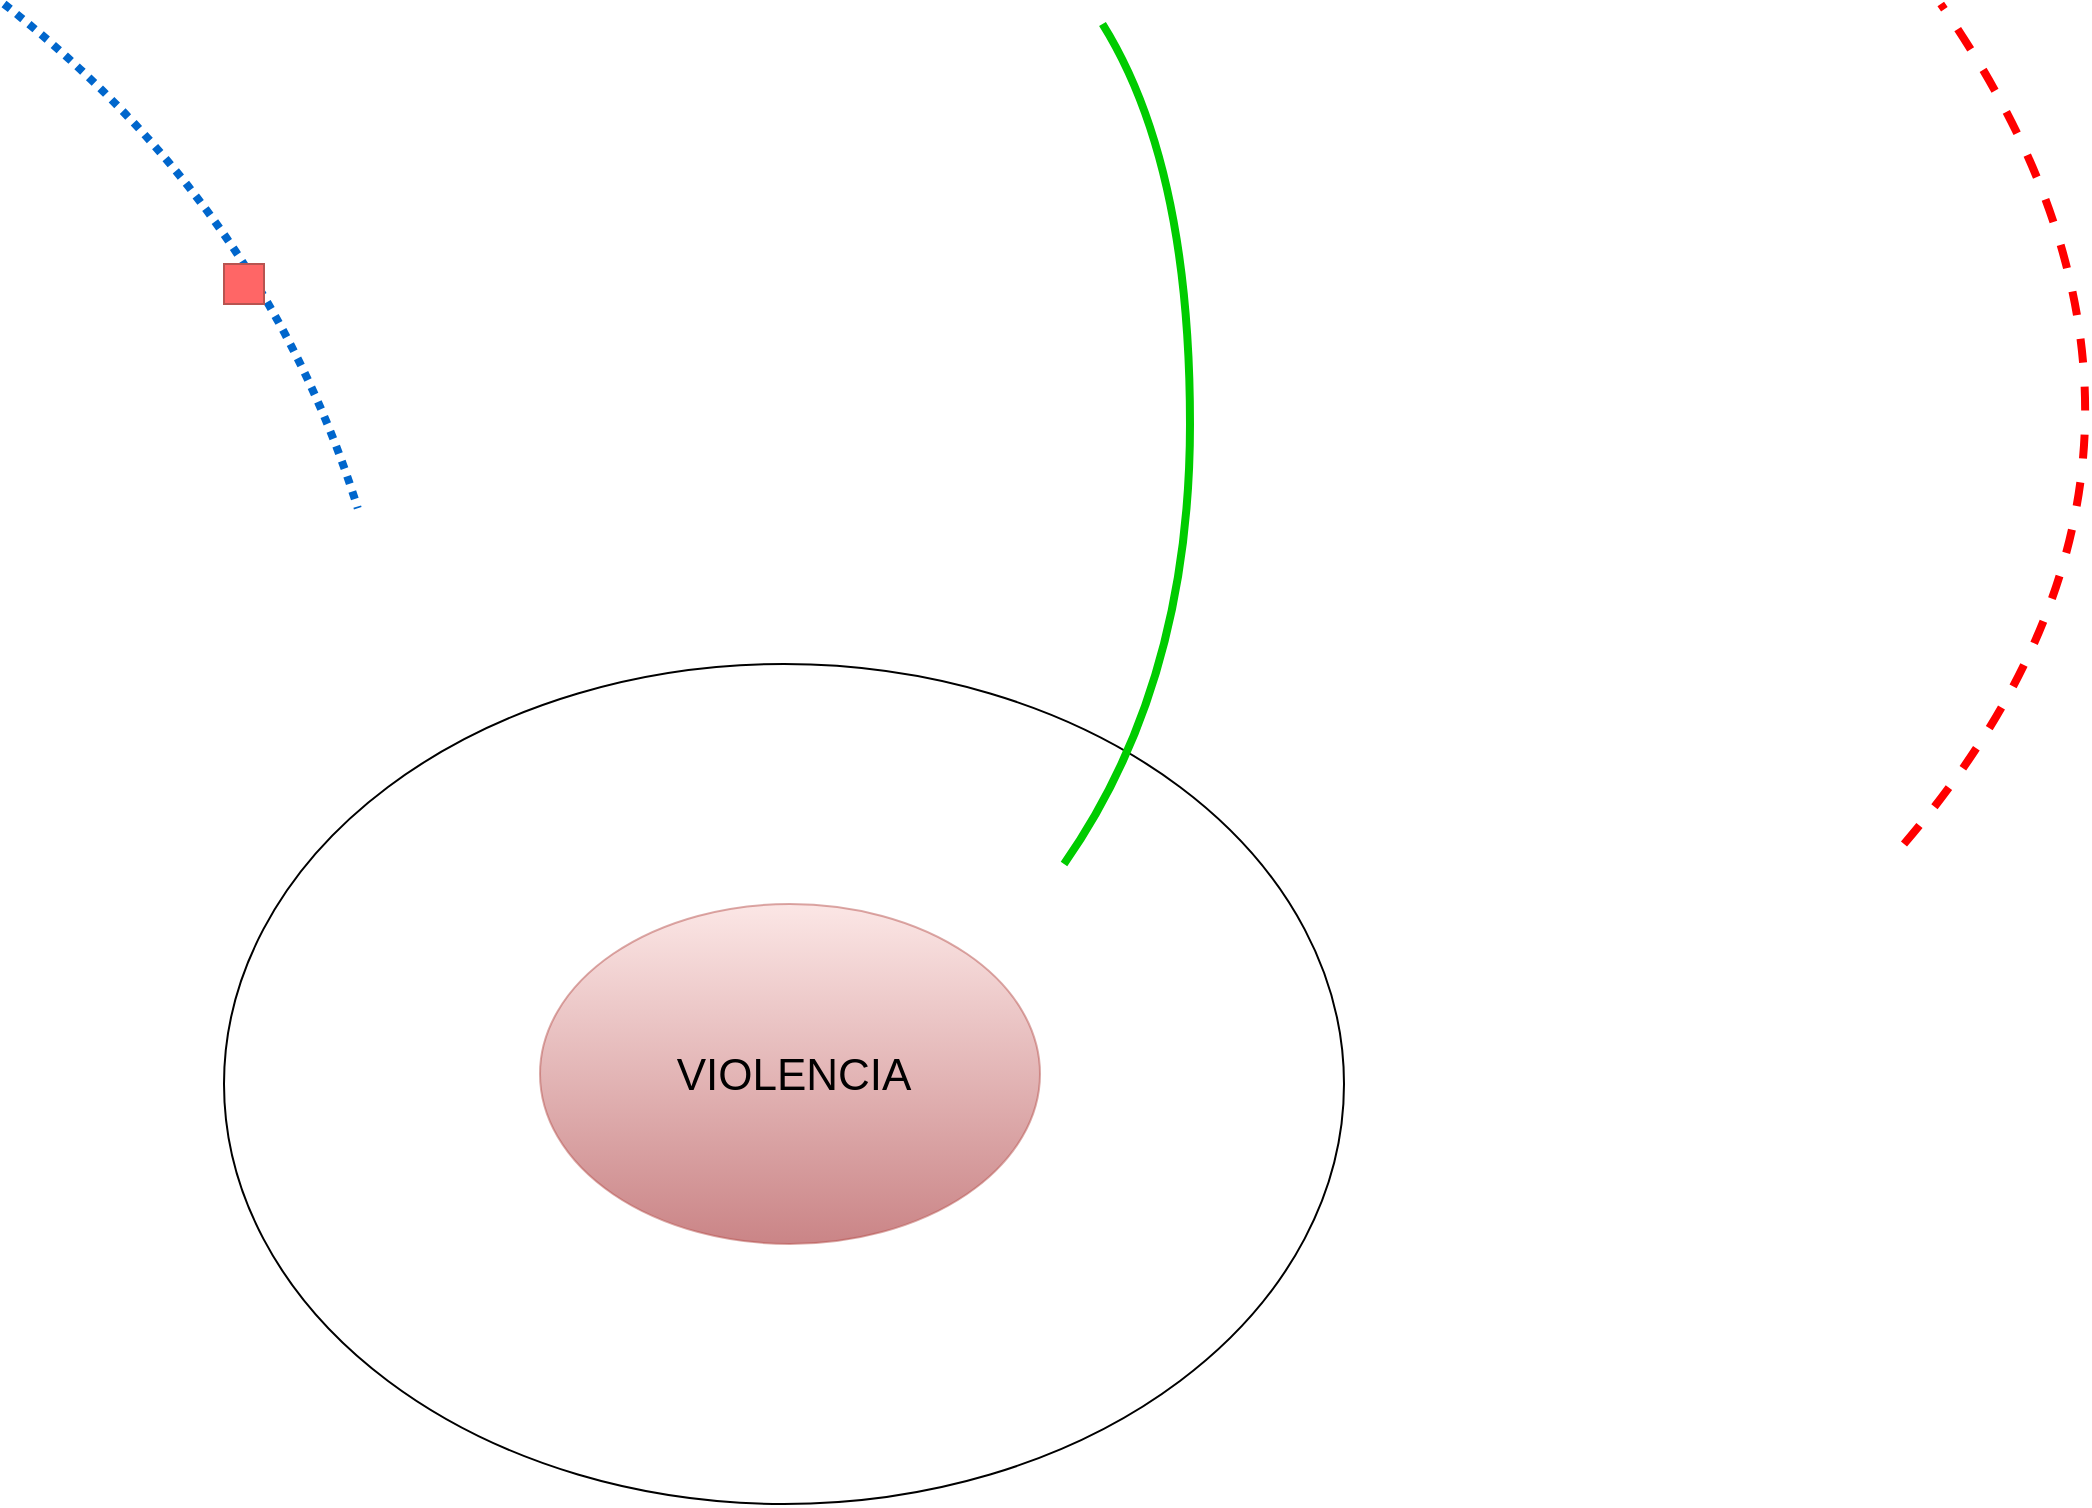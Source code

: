 <mxfile version="21.2.3" type="github">
  <diagram name="Page-1" id="5987fedf-629e-85c4-6858-42fee31821dd">
    <mxGraphModel dx="1760" dy="868" grid="1" gridSize="10" guides="1" tooltips="1" connect="1" arrows="1" fold="1" page="1" pageScale="1.5" pageWidth="1169" pageHeight="826" background="#ffffff" math="0" shadow="0">
      <root>
        <mxCell id="0" style=";html=1;" />
        <mxCell id="1" style=";html=1;" parent="0" />
        <mxCell id="YfqoGUxCrP-vsWwG5_EB-9" value="" style="ellipse;whiteSpace=wrap;html=1;" vertex="1" parent="1">
          <mxGeometry x="580" y="350" width="560" height="420" as="geometry" />
        </mxCell>
        <mxCell id="2a5a01dd2e413fbf-3" value="" style="ellipse;whiteSpace=wrap;rounded=0;shadow=0;strokeWidth=1;fillColor=#f8cecc;fontSize=24;align=center;strokeColor=#b85450;opacity=50;fillStyle=auto;gradientColor=#960B0F;html=1;" parent="1" vertex="1">
          <mxGeometry x="738" y="470" width="250" height="170" as="geometry" />
        </mxCell>
        <mxCell id="2a5a01dd2e413fbf-44" style="edgeStyle=none;curved=1;html=1;endArrow=none;endFill=0;strokeColor=#0066CC;strokeWidth=4;fontSize=24;dashed=1;dashPattern=1 1;" parent="1" edge="1">
          <mxGeometry relative="1" as="geometry">
            <Array as="points">
              <mxPoint x="600" y="122.14" />
            </Array>
            <mxPoint x="470.0" y="19.997" as="sourcePoint" />
            <mxPoint x="646.875" y="272.14" as="targetPoint" />
          </mxGeometry>
        </mxCell>
        <mxCell id="2a5a01dd2e413fbf-14" value="" style="whiteSpace=wrap;html=1;rounded=0;shadow=0;strokeWidth=1;fillColor=#FF6666;fontSize=24;align=right;strokeColor=#b85450;" parent="1" vertex="1">
          <mxGeometry x="580" y="150" width="20" height="20" as="geometry" />
        </mxCell>
        <mxCell id="2a5a01dd2e413fbf-39" style="edgeStyle=none;curved=1;html=1;endArrow=none;endFill=0;strokeColor=#FF0000;strokeWidth=4;fontSize=24;dashed=1;" parent="1" edge="1">
          <mxGeometry relative="1" as="geometry">
            <Array as="points">
              <mxPoint x="1591.43" y="240" />
            </Array>
            <mxPoint x="1420.001" y="440" as="sourcePoint" />
            <mxPoint x="1438.387" y="20" as="targetPoint" />
          </mxGeometry>
        </mxCell>
        <mxCell id="2a5a01dd2e413fbf-29" value="" style="curved=1;endArrow=none;html=1;fontSize=24;fontColor=#000000;endFill=0;strokeWidth=4;strokeColor=#00CC00;" parent="1" edge="1">
          <mxGeometry width="50" height="50" relative="1" as="geometry">
            <mxPoint x="1019.25" y="30" as="sourcePoint" />
            <mxPoint x="1000.0" y="450" as="targetPoint" />
            <Array as="points">
              <mxPoint x="1063" y="100" />
              <mxPoint x="1063" y="360" />
            </Array>
          </mxGeometry>
        </mxCell>
        <mxCell id="YfqoGUxCrP-vsWwG5_EB-5" value="&lt;font style=&quot;font-size: 22px;&quot;&gt;VIOLENCIA&lt;/font&gt;" style="text;strokeColor=none;align=center;fillColor=none;html=1;verticalAlign=middle;whiteSpace=wrap;rounded=0;fontSize=35;" vertex="1" parent="1">
          <mxGeometry x="690" y="420" width="350" height="260" as="geometry" />
        </mxCell>
      </root>
    </mxGraphModel>
  </diagram>
</mxfile>
